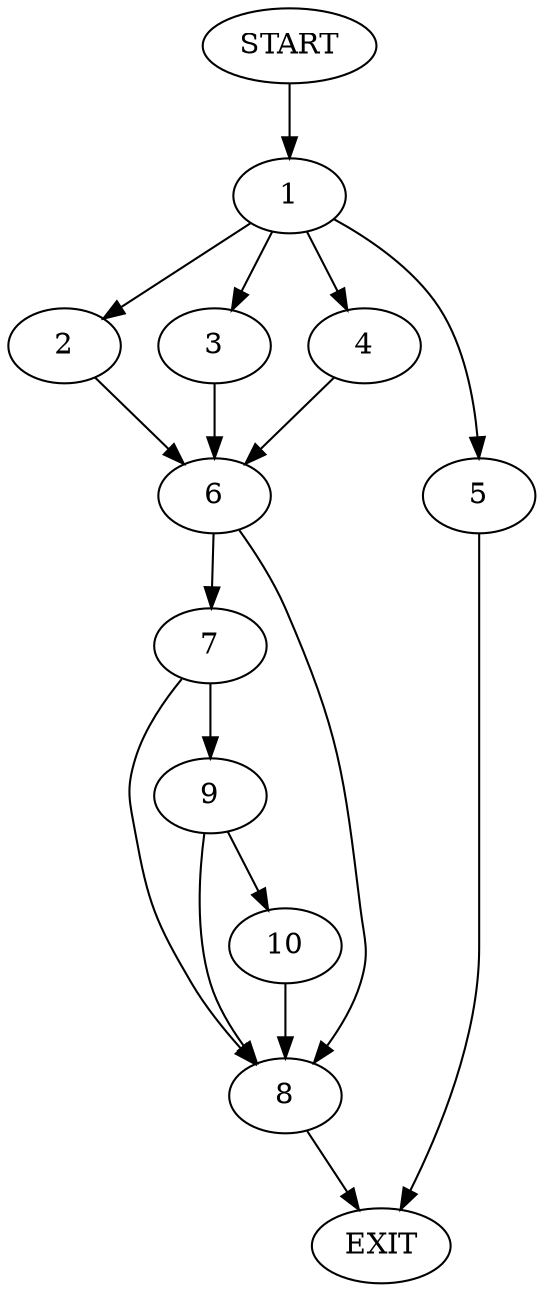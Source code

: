 digraph {
0 [label="START"];
1;
2;
3;
4;
5;
6;
7;
8;
9;
10;
11 [label="EXIT"];
0 -> 1;
1 -> 2;
1 -> 3;
1 -> 4;
1 -> 5;
3 -> 6;
2 -> 6;
5 -> 11;
4 -> 6;
6 -> 7;
6 -> 8;
7 -> 8;
7 -> 9;
8 -> 11;
9 -> 10;
9 -> 8;
10 -> 8;
}